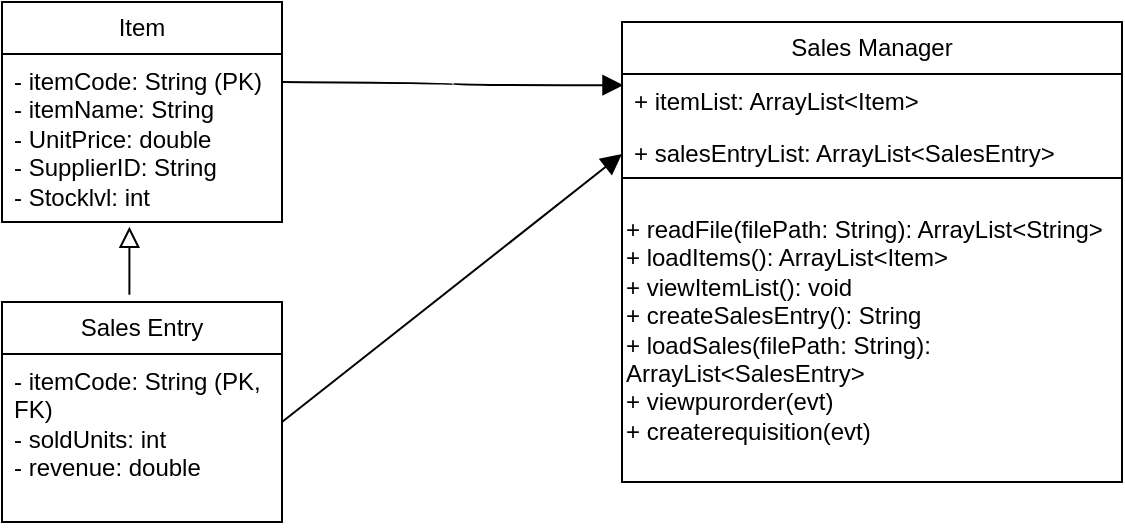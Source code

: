 <mxfile version="25.0.3">
  <diagram name="Page-1" id="c4acf3e9-155e-7222-9cf6-157b1a14988f">
    <mxGraphModel dx="701" dy="379" grid="1" gridSize="10" guides="1" tooltips="1" connect="1" arrows="1" fold="1" page="1" pageScale="1" pageWidth="850" pageHeight="1100" background="none" math="0" shadow="0">
      <root>
        <mxCell id="0" />
        <mxCell id="1" parent="0" />
        <mxCell id="wX4cQtUGv_hW-EQ-Y6BV-1" value="Item" style="swimlane;fontStyle=0;childLayout=stackLayout;horizontal=1;startSize=26;fillColor=none;horizontalStack=0;resizeParent=1;resizeParentMax=0;resizeLast=0;collapsible=1;marginBottom=0;whiteSpace=wrap;html=1;" parent="1" vertex="1">
          <mxGeometry x="60" y="110" width="140" height="110" as="geometry" />
        </mxCell>
        <mxCell id="wX4cQtUGv_hW-EQ-Y6BV-2" value="- itemCode: String (PK)&lt;div&gt;- itemName: String&lt;/div&gt;&lt;div&gt;- UnitPrice: double&lt;/div&gt;&lt;div&gt;- SupplierID: String&lt;/div&gt;&lt;div&gt;- Stocklvl: int&lt;/div&gt;" style="text;strokeColor=none;fillColor=none;align=left;verticalAlign=top;spacingLeft=4;spacingRight=4;overflow=hidden;rotatable=0;points=[[0,0.5],[1,0.5]];portConstraint=eastwest;whiteSpace=wrap;html=1;" parent="wX4cQtUGv_hW-EQ-Y6BV-1" vertex="1">
          <mxGeometry y="26" width="140" height="84" as="geometry" />
        </mxCell>
        <mxCell id="wX4cQtUGv_hW-EQ-Y6BV-5" value="Sales Entry" style="swimlane;fontStyle=0;childLayout=stackLayout;horizontal=1;startSize=26;fillColor=none;horizontalStack=0;resizeParent=1;resizeParentMax=0;resizeLast=0;collapsible=1;marginBottom=0;whiteSpace=wrap;html=1;" parent="1" vertex="1">
          <mxGeometry x="60" y="260" width="140" height="110" as="geometry" />
        </mxCell>
        <mxCell id="wX4cQtUGv_hW-EQ-Y6BV-6" value="- itemCode: String (PK, FK)&lt;div&gt;- soldUnits: int&lt;/div&gt;&lt;div&gt;- revenue: double&lt;/div&gt;" style="text;strokeColor=none;fillColor=none;align=left;verticalAlign=top;spacingLeft=4;spacingRight=4;overflow=hidden;rotatable=0;points=[[0,0.5],[1,0.5]];portConstraint=eastwest;whiteSpace=wrap;html=1;" parent="wX4cQtUGv_hW-EQ-Y6BV-5" vertex="1">
          <mxGeometry y="26" width="140" height="84" as="geometry" />
        </mxCell>
        <mxCell id="9rbEYJIKzkN8dOAePXuj-1" value="" style="endArrow=block;html=1;rounded=0;align=center;verticalAlign=bottom;endFill=0;labelBackgroundColor=none;endSize=8;fontSize=12;curved=1;exitX=0.455;exitY=-0.033;exitDx=0;exitDy=0;exitPerimeter=0;entryX=0.455;entryY=1.028;entryDx=0;entryDy=0;entryPerimeter=0;" parent="1" source="wX4cQtUGv_hW-EQ-Y6BV-5" target="wX4cQtUGv_hW-EQ-Y6BV-2" edge="1">
          <mxGeometry relative="1" as="geometry">
            <mxPoint x="120" y="220" as="sourcePoint" />
            <mxPoint x="170" y="240" as="targetPoint" />
          </mxGeometry>
        </mxCell>
        <mxCell id="9rbEYJIKzkN8dOAePXuj-2" value="" style="resizable=0;html=1;align=center;verticalAlign=top;labelBackgroundColor=none;" parent="9rbEYJIKzkN8dOAePXuj-1" connectable="0" vertex="1">
          <mxGeometry relative="1" as="geometry" />
        </mxCell>
        <mxCell id="9rbEYJIKzkN8dOAePXuj-10" value="" style="group" parent="1" vertex="1" connectable="0">
          <mxGeometry x="370" y="120" width="250" height="230" as="geometry" />
        </mxCell>
        <mxCell id="9rbEYJIKzkN8dOAePXuj-5" value="Sales Manager" style="swimlane;fontStyle=0;childLayout=stackLayout;horizontal=1;startSize=26;fillColor=none;horizontalStack=0;resizeParent=1;resizeParentMax=0;resizeLast=0;collapsible=1;marginBottom=0;whiteSpace=wrap;html=1;" parent="9rbEYJIKzkN8dOAePXuj-10" vertex="1">
          <mxGeometry width="250" height="80" as="geometry" />
        </mxCell>
        <mxCell id="9rbEYJIKzkN8dOAePXuj-6" value="+&amp;nbsp;itemList: ArrayList&amp;lt;Item&amp;gt;" style="text;strokeColor=none;fillColor=none;align=left;verticalAlign=top;spacingLeft=4;spacingRight=4;overflow=hidden;rotatable=0;points=[[0,0.5],[1,0.5]];portConstraint=eastwest;whiteSpace=wrap;html=1;" parent="9rbEYJIKzkN8dOAePXuj-5" vertex="1">
          <mxGeometry y="26" width="250" height="26" as="geometry" />
        </mxCell>
        <mxCell id="9rbEYJIKzkN8dOAePXuj-7" value="+&amp;nbsp;salesEntryList: ArrayList&amp;lt;SalesEntry&amp;gt;" style="text;strokeColor=none;fillColor=none;align=left;verticalAlign=top;spacingLeft=4;spacingRight=4;overflow=hidden;rotatable=0;points=[[0,0.5],[1,0.5]];portConstraint=eastwest;whiteSpace=wrap;html=1;" parent="9rbEYJIKzkN8dOAePXuj-5" vertex="1">
          <mxGeometry y="52" width="250" height="28" as="geometry" />
        </mxCell>
        <mxCell id="9rbEYJIKzkN8dOAePXuj-9" value="+ readFile(filePath: String): ArrayList&amp;lt;String&amp;gt;&lt;div&gt;+ loadItems(): ArrayList&amp;lt;Item&amp;gt;&lt;/div&gt;&lt;div&gt;+ viewItemList(): void&lt;/div&gt;&lt;div&gt;+ createSalesEntry(): String&lt;/div&gt;&lt;div&gt;+ loadSales(filePath: String): ArrayList&amp;lt;SalesEntry&amp;gt;&lt;/div&gt;&lt;div&gt;+ viewpurorder(evt)&lt;/div&gt;&lt;div&gt;+ createrequisition(evt)&lt;/div&gt;" style="html=1;whiteSpace=wrap;align=left;" parent="9rbEYJIKzkN8dOAePXuj-10" vertex="1">
          <mxGeometry y="78" width="250" height="152" as="geometry" />
        </mxCell>
        <mxCell id="9rbEYJIKzkN8dOAePXuj-11" value="" style="endArrow=block;endFill=1;html=1;edgeStyle=orthogonalEdgeStyle;align=left;verticalAlign=top;rounded=0;fontSize=12;startSize=8;endSize=8;curved=1;entryX=0.003;entryY=0.214;entryDx=0;entryDy=0;entryPerimeter=0;" parent="1" target="9rbEYJIKzkN8dOAePXuj-6" edge="1">
          <mxGeometry x="-1" relative="1" as="geometry">
            <mxPoint x="200" y="150" as="sourcePoint" />
            <mxPoint x="360" y="150" as="targetPoint" />
            <mxPoint as="offset" />
          </mxGeometry>
        </mxCell>
        <mxCell id="9rbEYJIKzkN8dOAePXuj-13" value="" style="endArrow=block;endFill=1;html=1;align=left;verticalAlign=top;rounded=0;fontSize=12;startSize=8;endSize=8;entryX=0;entryY=0.5;entryDx=0;entryDy=0;" parent="1" target="9rbEYJIKzkN8dOAePXuj-7" edge="1">
          <mxGeometry x="-1" relative="1" as="geometry">
            <mxPoint x="200" y="320" as="sourcePoint" />
            <mxPoint x="360" y="320" as="targetPoint" />
          </mxGeometry>
        </mxCell>
      </root>
    </mxGraphModel>
  </diagram>
</mxfile>
